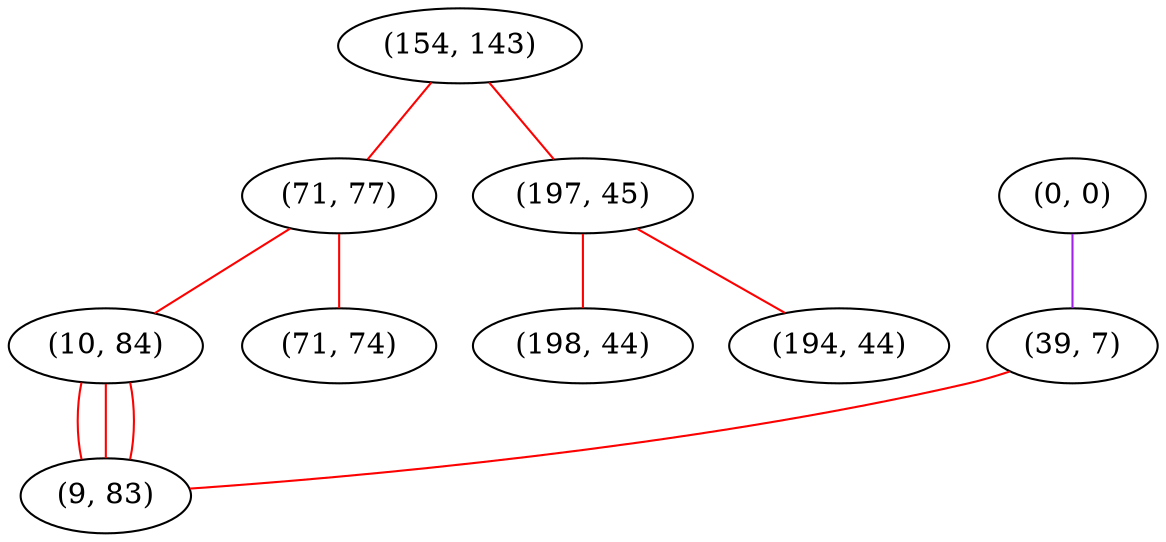graph "" {
"(154, 143)";
"(0, 0)";
"(71, 77)";
"(197, 45)";
"(39, 7)";
"(10, 84)";
"(71, 74)";
"(198, 44)";
"(9, 83)";
"(194, 44)";
"(154, 143)" -- "(71, 77)"  [color=red, key=0, weight=1];
"(154, 143)" -- "(197, 45)"  [color=red, key=0, weight=1];
"(0, 0)" -- "(39, 7)"  [color=purple, key=0, weight=4];
"(71, 77)" -- "(10, 84)"  [color=red, key=0, weight=1];
"(71, 77)" -- "(71, 74)"  [color=red, key=0, weight=1];
"(197, 45)" -- "(198, 44)"  [color=red, key=0, weight=1];
"(197, 45)" -- "(194, 44)"  [color=red, key=0, weight=1];
"(39, 7)" -- "(9, 83)"  [color=red, key=0, weight=1];
"(10, 84)" -- "(9, 83)"  [color=red, key=0, weight=1];
"(10, 84)" -- "(9, 83)"  [color=red, key=1, weight=1];
"(10, 84)" -- "(9, 83)"  [color=red, key=2, weight=1];
}
